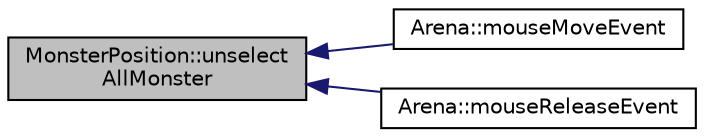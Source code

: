 digraph "MonsterPosition::unselectAllMonster"
{
  bgcolor="transparent";
  edge [fontname="Helvetica",fontsize="10",labelfontname="Helvetica",labelfontsize="10"];
  node [fontname="Helvetica",fontsize="10",shape=record];
  rankdir="LR";
  Node25 [label="MonsterPosition::unselect\lAllMonster",height=0.2,width=0.4,color="black", fillcolor="grey75", style="filled", fontcolor="black"];
  Node25 -> Node26 [dir="back",color="midnightblue",fontsize="10",style="solid",fontname="Helvetica"];
  Node26 [label="Arena::mouseMoveEvent",height=0.2,width=0.4,color="black",URL="$classArena.html#ae12f8aaca278df938a3babb668aefc07",tooltip="Wird durch Bewegung der Maus ausgelöst. "];
  Node25 -> Node27 [dir="back",color="midnightblue",fontsize="10",style="solid",fontname="Helvetica"];
  Node27 [label="Arena::mouseReleaseEvent",height=0.2,width=0.4,color="black",URL="$classArena.html#a5e31f7b3d9d619103f954e646ecbcf96",tooltip="Ereignis, welches durch das Loslassen einer Maustaste ausgelöst wird. "];
}
